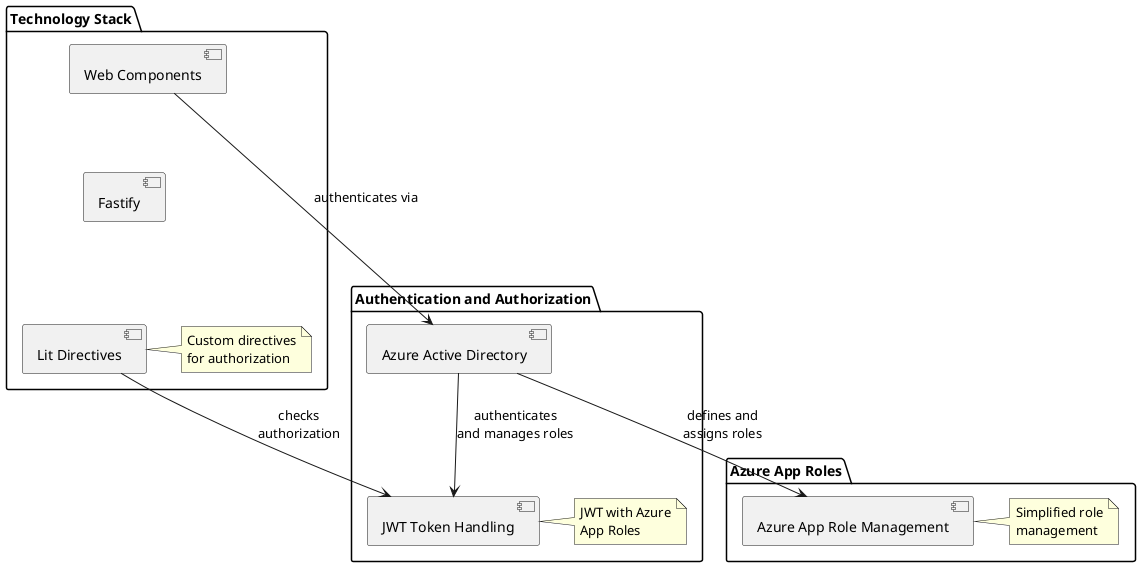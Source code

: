 @startuml
package "Technology Stack" {
    [Web Components] as WebComp
    [Fastify] as Fastify
    [Lit Directives] as Lit
    WebComp -[hidden]-> Fastify : uses
    Fastify -[hidden]-> Lit : uses
    note right of Lit : Custom directives\nfor authorization
}

package "Authentication and Authorization" {
    [Azure Active Directory] as AzureAD
    [JWT Token Handling] as JWT
    AzureAD --> JWT : authenticates\nand manages roles
    note right of JWT : JWT with Azure\nApp Roles
}

package "Azure App Roles" {
    [Azure App Role Management] as AzureAppRoles
    AzureAD --> AzureAppRoles : defines and\nassigns roles
    note right of AzureAppRoles : Simplified role\nmanagement
}

WebComp --> AzureAD : authenticates via
Lit --> JWT : checks\nauthorization
@enduml
